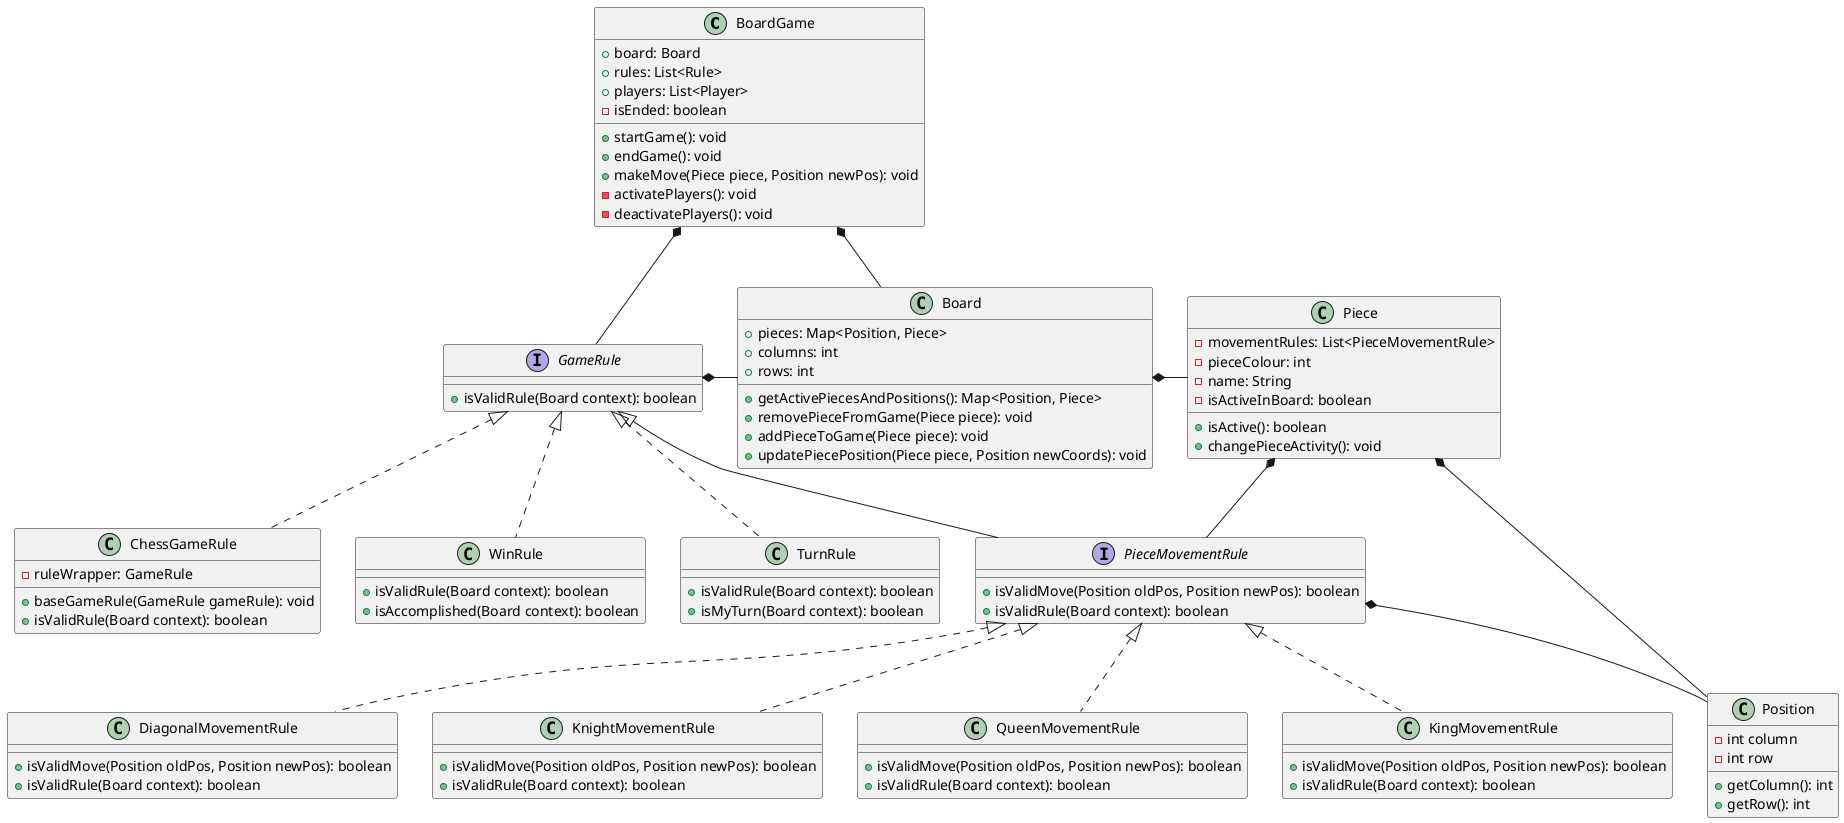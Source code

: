 @startuml
class BoardGame{
+board: Board
+rules: List<Rule>
+players: List<Player>
-isEnded: boolean
+startGame(): void
+endGame(): void
+makeMove(Piece piece, Position newPos): void
-activatePlayers(): void
-deactivatePlayers(): void
}

class Board {
+pieces: Map<Position, Piece>
+columns: int
+rows: int
+getActivePiecesAndPositions(): Map<Position, Piece>
+removePieceFromGame(Piece piece): void
+addPieceToGame(Piece piece): void
+updatePiecePosition(Piece piece, Position newCoords): void
}

interface GameRule{
+isValidRule(Board context): boolean
}

class WinRule implements GameRule{
+isValidRule(Board context): boolean
+isAccomplished(Board context): boolean
}

class TurnRule implements GameRule{
+isValidRule(Board context): boolean
+isMyTurn(Board context): boolean
}

' Decorator Pattern
class ChessGameRule implements GameRule{
-ruleWrapper: GameRule
+baseGameRule(GameRule gameRule): void
+isValidRule(Board context): boolean
}

class Piece{
-movementRules: List<PieceMovementRule>
-pieceColour: int
-name: String
-isActiveInBoard: boolean
+isActive(): boolean
+changePieceActivity(): void
}

' Extra classes
interface PieceMovementRule implements GameRule{
+isValidMove(Position oldPos, Position newPos): boolean
+isValidRule(Board context): boolean
}

class DiagonalMovementRule implements PieceMovementRule{
+isValidMove(Position oldPos, Position newPos): boolean
+isValidRule(Board context): boolean
}

class KnightMovementRule implements PieceMovementRule{
+isValidMove(Position oldPos, Position newPos): boolean
+isValidRule(Board context): boolean
}

class QueenMovementRule implements PieceMovementRule{
+isValidMove(Position oldPos, Position newPos): boolean
+isValidRule(Board context): boolean
}

class KingMovementRule implements PieceMovementRule{
+isValidMove(Position oldPos, Position newPos): boolean
+isValidRule(Board context): boolean
}


class Position{
-int column
-int row
+getColumn(): int
+getRow(): int
}

' Usages and else
BoardGame *-- Board
BoardGame *- GameRule
Piece *-- PieceMovementRule
Piece *- Position
Board *- Piece
PieceMovementRule *-- Position
GameRule *- Board

' Hacer diagrama de secuencia también

@enduml